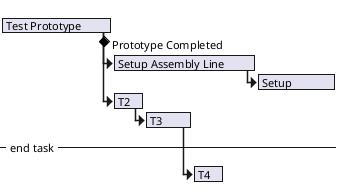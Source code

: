 @startgantt

<style>
ganttDiagram {
    timeline {
        LineColor transparent
        FontColor transparent
    }
}
</style>

hide footbox
[Test Prototype] lasts 7 Days
[Prototype Completed] happens at [Test Prototype]'s end
[Setup Assembly Line] lasts 9 days and starts at [Test Prototype]'s end
then [Setup] lasts 5 days
[T2] lasts 2 days and starts at [Test Prototype]'s end
then [T3] lasts 3 days
-- end task --
then [T4] lasts 2 days
@endgantt